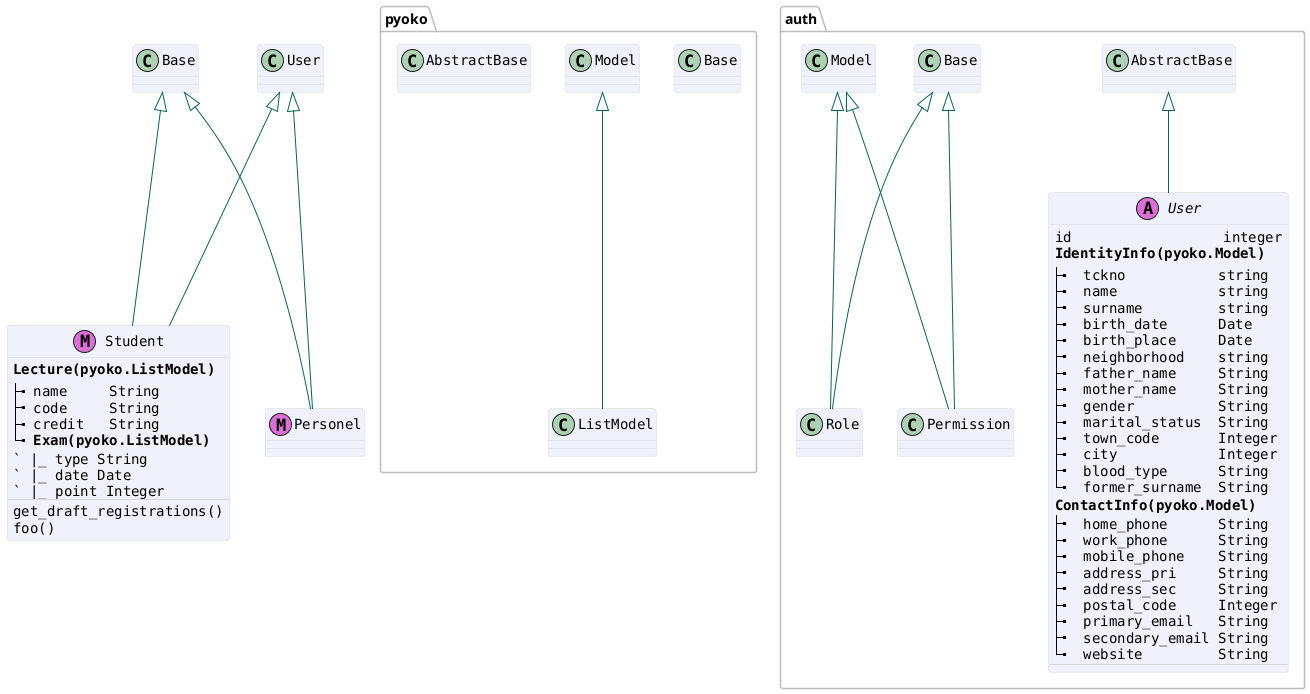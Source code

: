 @startuml

skinparam classAttributeFontName Monospaced
skinparam classBackgroundColor #EFF2FB
skinparam classBorderColor #D8D8D8
skinparam packageBorderColor #BDBDBD
skinparam classArrowColor #0B615E
skinparam shadowing false
skinparam tabSize 1
'skinparam monochrome true
'skinparam nodesep 100
skinparam ranksep 100

package pyoko{
    class Base{
    }
    class Model{

    }
    class AbstractBase{
    }
    class ListModel extends Model{
    }

}

package auth{

abstract class User <<(A,orchid)>> extends AbstractBase{
id                  integer
**IdentityInfo(pyoko.Model)**
|_  tckno           string
|_  name            string
|_  surname         string
|_  birth_date      Date
|_  birth_place     Date
|_  neighborhood    string
|_  father_name     String
|_  mother_name     String
|_  gender          String
|_  marital_status  String
|_  town_code       Integer
|_  city            Integer
|_  blood_type      String
|_  former_surname  String
**ContactInfo(pyoko.Model)**
|_  home_phone      String
|_  work_phone      String
|_  mobile_phone    String
|_  address_pri     String
|_  address_sec     String
|_  postal_code     Integer
|_  primary_email   String
|_  secondary_email String
|_  website         String
--
}

class Role extends Base, Model{
}

class Permission extends Base, Model{
}

}

class Student <<(M,orchid)>> extends Base, User {
**Lecture(pyoko.ListModel)**
|_ name     String
|_ code     String
|_ credit   String
|_ **Exam(pyoko.ListModel)**
` |_ type String
` |_ date Date
` |_ point Integer
--
get_draft_registrations()
foo()
}

class Personel <<(M,orchid)>> extends Base, User{

}




@enduml
